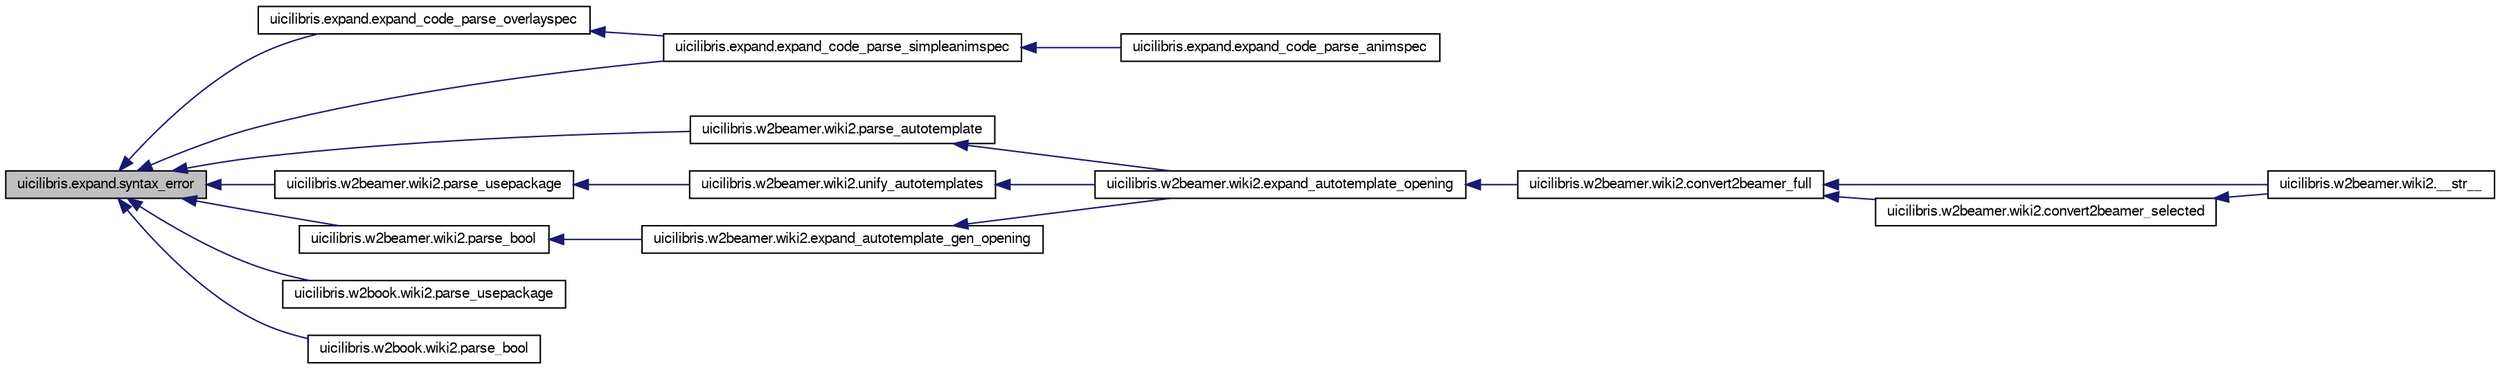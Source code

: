 digraph G
{
  edge [fontname="FreeSans",fontsize="10",labelfontname="FreeSans",labelfontsize="10"];
  node [fontname="FreeSans",fontsize="10",shape=record];
  rankdir="LR";
  Node1 [label="uicilibris.expand.syntax_error",height=0.2,width=0.4,color="black", fillcolor="grey75", style="filled" fontcolor="black"];
  Node1 -> Node2 [dir="back",color="midnightblue",fontsize="10",style="solid"];
  Node2 [label="uicilibris.expand.expand_code_parse_overlayspec",height=0.2,width=0.4,color="black", fillcolor="white", style="filled",URL="$namespaceuicilibris_1_1expand.html#a36db1d2ed68f45051157b7f0069b63bb"];
  Node2 -> Node3 [dir="back",color="midnightblue",fontsize="10",style="solid"];
  Node3 [label="uicilibris.expand.expand_code_parse_simpleanimspec",height=0.2,width=0.4,color="black", fillcolor="white", style="filled",URL="$namespaceuicilibris_1_1expand.html#a3adf073f866155a711055b9c0535bd41"];
  Node3 -> Node4 [dir="back",color="midnightblue",fontsize="10",style="solid"];
  Node4 [label="uicilibris.expand.expand_code_parse_animspec",height=0.2,width=0.4,color="black", fillcolor="white", style="filled",URL="$namespaceuicilibris_1_1expand.html#a91cba1a887bbe20573806b083121d6eb"];
  Node1 -> Node3 [dir="back",color="midnightblue",fontsize="10",style="solid"];
  Node1 -> Node5 [dir="back",color="midnightblue",fontsize="10",style="solid"];
  Node5 [label="uicilibris.w2beamer.wiki2.parse_autotemplate",height=0.2,width=0.4,color="black", fillcolor="white", style="filled",URL="$classuicilibris_1_1w2beamer_1_1wiki2.html#abc1901a575f216a1427281132078cd7f"];
  Node5 -> Node6 [dir="back",color="midnightblue",fontsize="10",style="solid"];
  Node6 [label="uicilibris.w2beamer.wiki2.expand_autotemplate_opening",height=0.2,width=0.4,color="black", fillcolor="white", style="filled",URL="$classuicilibris_1_1w2beamer_1_1wiki2.html#acbab4fd2162a8e7a204e00f235893b50",tooltip="expands the output code to insert an automated template"];
  Node6 -> Node7 [dir="back",color="midnightblue",fontsize="10",style="solid"];
  Node7 [label="uicilibris.w2beamer.wiki2.convert2beamer_full",height=0.2,width=0.4,color="black", fillcolor="white", style="filled",URL="$classuicilibris_1_1w2beamer_1_1wiki2.html#a3335751f0851f20ac4105204029a9808",tooltip="convert to LaTeX beamer"];
  Node7 -> Node8 [dir="back",color="midnightblue",fontsize="10",style="solid"];
  Node8 [label="uicilibris.w2beamer.wiki2.__str__",height=0.2,width=0.4,color="black", fillcolor="white", style="filled",URL="$classuicilibris_1_1w2beamer_1_1wiki2.html#ac99f478c1af50144e1c1c004ab9ff659"];
  Node7 -> Node9 [dir="back",color="midnightblue",fontsize="10",style="solid"];
  Node9 [label="uicilibris.w2beamer.wiki2.convert2beamer_selected",height=0.2,width=0.4,color="black", fillcolor="white", style="filled",URL="$classuicilibris_1_1w2beamer_1_1wiki2.html#a3324e41bbdda1afe28ce5f27689ccaa8",tooltip="converts only selected lines"];
  Node9 -> Node8 [dir="back",color="midnightblue",fontsize="10",style="solid"];
  Node1 -> Node10 [dir="back",color="midnightblue",fontsize="10",style="solid"];
  Node10 [label="uicilibris.w2beamer.wiki2.parse_usepackage",height=0.2,width=0.4,color="black", fillcolor="white", style="filled",URL="$classuicilibris_1_1w2beamer_1_1wiki2.html#af6b7872773c2e736d638fa632d2b03fe"];
  Node10 -> Node11 [dir="back",color="midnightblue",fontsize="10",style="solid"];
  Node11 [label="uicilibris.w2beamer.wiki2.unify_autotemplates",height=0.2,width=0.4,color="black", fillcolor="white", style="filled",URL="$classuicilibris_1_1w2beamer_1_1wiki2.html#a1e0b672398214778819169565f21df83"];
  Node11 -> Node6 [dir="back",color="midnightblue",fontsize="10",style="solid"];
  Node1 -> Node12 [dir="back",color="midnightblue",fontsize="10",style="solid"];
  Node12 [label="uicilibris.w2beamer.wiki2.parse_bool",height=0.2,width=0.4,color="black", fillcolor="white", style="filled",URL="$classuicilibris_1_1w2beamer_1_1wiki2.html#a26ffbd6fc6b88ef262e2bbdf6bcc3ab8"];
  Node12 -> Node13 [dir="back",color="midnightblue",fontsize="10",style="solid"];
  Node13 [label="uicilibris.w2beamer.wiki2.expand_autotemplate_gen_opening",height=0.2,width=0.4,color="black", fillcolor="white", style="filled",URL="$classuicilibris_1_1w2beamer_1_1wiki2.html#a31de2fe8c2ec727221fc0db6f7d1c612"];
  Node13 -> Node6 [dir="back",color="midnightblue",fontsize="10",style="solid"];
  Node1 -> Node14 [dir="back",color="midnightblue",fontsize="10",style="solid"];
  Node14 [label="uicilibris.w2book.wiki2.parse_usepackage",height=0.2,width=0.4,color="black", fillcolor="white", style="filled",URL="$classuicilibris_1_1w2book_1_1wiki2.html#a74c8ffd775e73f877a98adc48592a488"];
  Node1 -> Node15 [dir="back",color="midnightblue",fontsize="10",style="solid"];
  Node15 [label="uicilibris.w2book.wiki2.parse_bool",height=0.2,width=0.4,color="black", fillcolor="white", style="filled",URL="$classuicilibris_1_1w2book_1_1wiki2.html#a65fc5e3a732878444028091cbd03ac76"];
}

